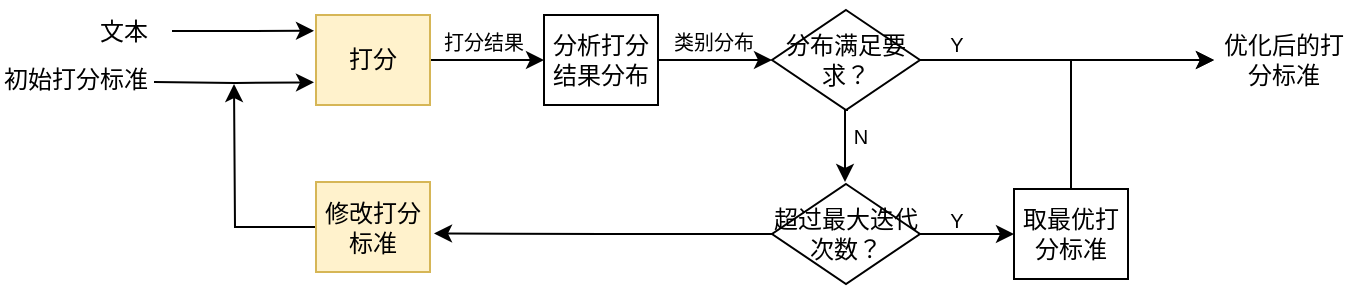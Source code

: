 <mxfile version="24.8.0">
  <diagram name="第 1 页" id="67XEVjzFN6V_1myFa1WP">
    <mxGraphModel dx="1389" dy="138" grid="1" gridSize="10" guides="1" tooltips="1" connect="1" arrows="1" fold="1" page="0" pageScale="1" pageWidth="827" pageHeight="1169" math="0" shadow="0">
      <root>
        <mxCell id="0" />
        <mxCell id="1" parent="0" />
        <mxCell id="gv2YaSpfpl3k-5ACo8h_-53" style="edgeStyle=orthogonalEdgeStyle;rounded=0;orthogonalLoop=1;jettySize=auto;html=1;exitX=1;exitY=0.5;exitDx=0;exitDy=0;" edge="1" parent="1" source="gv2YaSpfpl3k-5ACo8h_-4">
          <mxGeometry relative="1" as="geometry">
            <mxPoint x="-40" y="443.379" as="targetPoint" />
          </mxGeometry>
        </mxCell>
        <mxCell id="gv2YaSpfpl3k-5ACo8h_-4" value="文本" style="text;html=1;align=center;verticalAlign=middle;whiteSpace=wrap;rounded=0;" vertex="1" parent="1">
          <mxGeometry x="-159" y="428.5" width="48" height="30" as="geometry" />
        </mxCell>
        <mxCell id="gv2YaSpfpl3k-5ACo8h_-5" style="edgeStyle=orthogonalEdgeStyle;rounded=0;orthogonalLoop=1;jettySize=auto;html=1;exitX=1;exitY=0.5;exitDx=0;exitDy=0;entryX=0;entryY=0.5;entryDx=0;entryDy=0;" edge="1" parent="1" source="gv2YaSpfpl3k-5ACo8h_-6" target="gv2YaSpfpl3k-5ACo8h_-8">
          <mxGeometry relative="1" as="geometry" />
        </mxCell>
        <mxCell id="gv2YaSpfpl3k-5ACo8h_-6" value="打分" style="rounded=0;whiteSpace=wrap;html=1;fillColor=#fff2cc;strokeColor=#d6b656;" vertex="1" parent="1">
          <mxGeometry x="-39" y="435.5" width="57" height="45" as="geometry" />
        </mxCell>
        <mxCell id="gv2YaSpfpl3k-5ACo8h_-7" style="edgeStyle=orthogonalEdgeStyle;rounded=0;orthogonalLoop=1;jettySize=auto;html=1;exitX=1;exitY=0.5;exitDx=0;exitDy=0;entryX=0;entryY=0.5;entryDx=0;entryDy=0;" edge="1" parent="1" source="gv2YaSpfpl3k-5ACo8h_-8" target="gv2YaSpfpl3k-5ACo8h_-11">
          <mxGeometry relative="1" as="geometry" />
        </mxCell>
        <mxCell id="gv2YaSpfpl3k-5ACo8h_-8" value="分析打分结果分布" style="rounded=0;whiteSpace=wrap;html=1;" vertex="1" parent="1">
          <mxGeometry x="75" y="435.5" width="57" height="45" as="geometry" />
        </mxCell>
        <mxCell id="gv2YaSpfpl3k-5ACo8h_-9" style="edgeStyle=orthogonalEdgeStyle;rounded=0;orthogonalLoop=1;jettySize=auto;html=1;exitX=1;exitY=0.5;exitDx=0;exitDy=0;" edge="1" parent="1" source="gv2YaSpfpl3k-5ACo8h_-11" target="gv2YaSpfpl3k-5ACo8h_-12">
          <mxGeometry relative="1" as="geometry" />
        </mxCell>
        <mxCell id="gv2YaSpfpl3k-5ACo8h_-10" style="edgeStyle=orthogonalEdgeStyle;rounded=0;orthogonalLoop=1;jettySize=auto;html=1;exitX=0.5;exitY=1;exitDx=0;exitDy=0;entryX=0.5;entryY=0;entryDx=0;entryDy=0;" edge="1" parent="1">
          <mxGeometry relative="1" as="geometry">
            <mxPoint x="227" y="483" as="sourcePoint" />
            <mxPoint x="225.5" y="519" as="targetPoint" />
          </mxGeometry>
        </mxCell>
        <mxCell id="gv2YaSpfpl3k-5ACo8h_-11" value="分布满足要求？" style="rhombus;whiteSpace=wrap;html=1;" vertex="1" parent="1">
          <mxGeometry x="189" y="433" width="74" height="50" as="geometry" />
        </mxCell>
        <mxCell id="gv2YaSpfpl3k-5ACo8h_-12" value="优化后的打分标准" style="text;html=1;align=center;verticalAlign=middle;whiteSpace=wrap;rounded=0;" vertex="1" parent="1">
          <mxGeometry x="410" y="443" width="70" height="30" as="geometry" />
        </mxCell>
        <mxCell id="gv2YaSpfpl3k-5ACo8h_-52" style="edgeStyle=orthogonalEdgeStyle;rounded=0;orthogonalLoop=1;jettySize=auto;html=1;exitX=0;exitY=0.5;exitDx=0;exitDy=0;" edge="1" parent="1" source="gv2YaSpfpl3k-5ACo8h_-18">
          <mxGeometry relative="1" as="geometry">
            <mxPoint x="-80" y="470" as="targetPoint" />
          </mxGeometry>
        </mxCell>
        <mxCell id="gv2YaSpfpl3k-5ACo8h_-18" value="修改打分标准" style="rounded=0;whiteSpace=wrap;html=1;fillColor=#fff2cc;strokeColor=#d6b656;" vertex="1" parent="1">
          <mxGeometry x="-39" y="519" width="57" height="45" as="geometry" />
        </mxCell>
        <mxCell id="gv2YaSpfpl3k-5ACo8h_-19" value="&lt;p style=&quot;line-height: 100%; font-size: 10px;&quot;&gt;打分结果&lt;/p&gt;" style="text;html=1;align=center;verticalAlign=middle;whiteSpace=wrap;rounded=0;spacing=2;fontSize=10;" vertex="1" parent="1">
          <mxGeometry x="23" y="444" width="44" height="10" as="geometry" />
        </mxCell>
        <mxCell id="gv2YaSpfpl3k-5ACo8h_-20" value="&lt;p style=&quot;line-height: 100%; font-size: 10px;&quot;&gt;类别分布&lt;/p&gt;" style="text;html=1;align=center;verticalAlign=middle;whiteSpace=wrap;rounded=0;spacing=2;fontSize=10;" vertex="1" parent="1">
          <mxGeometry x="138" y="444" width="44" height="10" as="geometry" />
        </mxCell>
        <mxCell id="gv2YaSpfpl3k-5ACo8h_-21" value="&lt;p style=&quot;line-height: 100%; font-size: 10px;&quot;&gt;Y&lt;/p&gt;" style="text;html=1;align=center;verticalAlign=middle;whiteSpace=wrap;rounded=0;spacing=2;fontSize=10;" vertex="1" parent="1">
          <mxGeometry x="274" y="444.5" width="15" height="10" as="geometry" />
        </mxCell>
        <mxCell id="gv2YaSpfpl3k-5ACo8h_-22" value="&lt;p style=&quot;line-height: 100%; font-size: 10px;&quot;&gt;N&lt;/p&gt;" style="text;html=1;align=center;verticalAlign=middle;whiteSpace=wrap;rounded=0;spacing=2;fontSize=10;" vertex="1" parent="1">
          <mxGeometry x="226" y="491" width="15" height="10" as="geometry" />
        </mxCell>
        <mxCell id="gv2YaSpfpl3k-5ACo8h_-49" style="edgeStyle=orthogonalEdgeStyle;rounded=0;orthogonalLoop=1;jettySize=auto;html=1;exitX=1;exitY=0.5;exitDx=0;exitDy=0;" edge="1" parent="1">
          <mxGeometry relative="1" as="geometry">
            <mxPoint x="-40" y="469.138" as="targetPoint" />
            <mxPoint x="-120.0" y="469" as="sourcePoint" />
          </mxGeometry>
        </mxCell>
        <mxCell id="gv2YaSpfpl3k-5ACo8h_-37" value="&lt;span style=&quot;color: rgb(0, 0, 0); font-family: Helvetica; font-size: 12px; font-style: normal; font-variant-ligatures: normal; font-variant-caps: normal; font-weight: 400; letter-spacing: normal; orphans: 2; text-align: center; text-indent: 0px; text-transform: none; widows: 2; word-spacing: 0px; -webkit-text-stroke-width: 0px; white-space: normal; background-color: rgb(255, 255, 255); text-decoration-thickness: initial; text-decoration-style: initial; text-decoration-color: initial; display: inline !important; float: none;&quot;&gt;初始打分标准&lt;/span&gt;" style="text;whiteSpace=wrap;html=1;" vertex="1" parent="1">
          <mxGeometry x="-196.63" y="453.5" width="80.63" height="27" as="geometry" />
        </mxCell>
        <mxCell id="gv2YaSpfpl3k-5ACo8h_-42" style="edgeStyle=orthogonalEdgeStyle;rounded=0;orthogonalLoop=1;jettySize=auto;html=1;exitX=1;exitY=0.5;exitDx=0;exitDy=0;entryX=0;entryY=0.5;entryDx=0;entryDy=0;" edge="1" parent="1" source="gv2YaSpfpl3k-5ACo8h_-39" target="gv2YaSpfpl3k-5ACo8h_-41">
          <mxGeometry relative="1" as="geometry" />
        </mxCell>
        <mxCell id="gv2YaSpfpl3k-5ACo8h_-46" style="edgeStyle=orthogonalEdgeStyle;rounded=0;orthogonalLoop=1;jettySize=auto;html=1;exitX=0;exitY=0.5;exitDx=0;exitDy=0;" edge="1" parent="1" source="gv2YaSpfpl3k-5ACo8h_-39">
          <mxGeometry relative="1" as="geometry">
            <mxPoint x="20" y="544.759" as="targetPoint" />
          </mxGeometry>
        </mxCell>
        <mxCell id="gv2YaSpfpl3k-5ACo8h_-39" value="超过最大迭代次数？" style="rhombus;whiteSpace=wrap;html=1;" vertex="1" parent="1">
          <mxGeometry x="189" y="520" width="74" height="50" as="geometry" />
        </mxCell>
        <mxCell id="gv2YaSpfpl3k-5ACo8h_-44" style="edgeStyle=orthogonalEdgeStyle;rounded=0;orthogonalLoop=1;jettySize=auto;html=1;exitX=0.5;exitY=0;exitDx=0;exitDy=0;entryX=0;entryY=0.5;entryDx=0;entryDy=0;" edge="1" parent="1" source="gv2YaSpfpl3k-5ACo8h_-41" target="gv2YaSpfpl3k-5ACo8h_-12">
          <mxGeometry relative="1" as="geometry" />
        </mxCell>
        <mxCell id="gv2YaSpfpl3k-5ACo8h_-41" value="取最优打分标准" style="rounded=0;whiteSpace=wrap;html=1;" vertex="1" parent="1">
          <mxGeometry x="310" y="522.5" width="57" height="45" as="geometry" />
        </mxCell>
        <mxCell id="gv2YaSpfpl3k-5ACo8h_-45" value="&lt;p style=&quot;line-height: 100%; font-size: 10px;&quot;&gt;Y&lt;/p&gt;" style="text;html=1;align=center;verticalAlign=middle;whiteSpace=wrap;rounded=0;spacing=2;fontSize=10;" vertex="1" parent="1">
          <mxGeometry x="274" y="532.5" width="15" height="10" as="geometry" />
        </mxCell>
      </root>
    </mxGraphModel>
  </diagram>
</mxfile>
